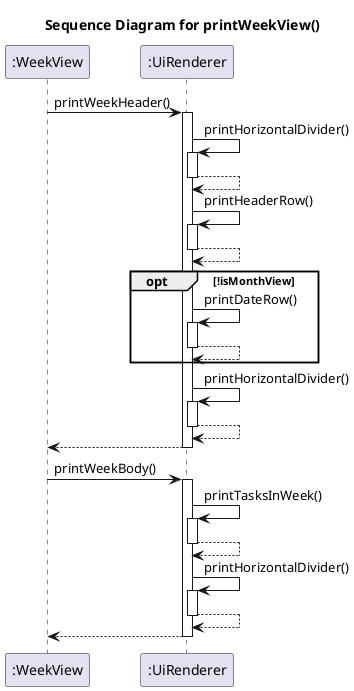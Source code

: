 @startuml

participant ":WeekView" as WeekView
participant ":UiRenderer" as UiRenderer

title Sequence Diagram for printWeekView()

' Printing of Week Header
WeekView -> UiRenderer: printWeekHeader()

activate UiRenderer
UiRenderer -> UiRenderer: printHorizontalDivider()
activate UiRenderer
UiRenderer --> UiRenderer
deactivate UiRenderer

UiRenderer -> UiRenderer: printHeaderRow()
activate UiRenderer
UiRenderer --> UiRenderer
deactivate UiRenderer

opt !isMonthView
    UiRenderer -> UiRenderer: printDateRow()
    activate UiRenderer
    UiRenderer --> UiRenderer
    deactivate UiRenderer
end

UiRenderer -> UiRenderer: printHorizontalDivider()
activate UiRenderer
UiRenderer --> UiRenderer
deactivate UiRenderer

UiRenderer --> WeekView
deactivate UiRenderer


' Printing of Week Body
WeekView -> UiRenderer: printWeekBody()
activate UiRenderer

UiRenderer -> UiRenderer: printTasksInWeek()
activate UiRenderer
UiRenderer --> UiRenderer
deactivate UiRenderer

UiRenderer -> UiRenderer: printHorizontalDivider()
activate UiRenderer
UiRenderer --> UiRenderer
deactivate UiRenderer

UiRenderer --> WeekView
deactivate UiRenderer

@enduml
